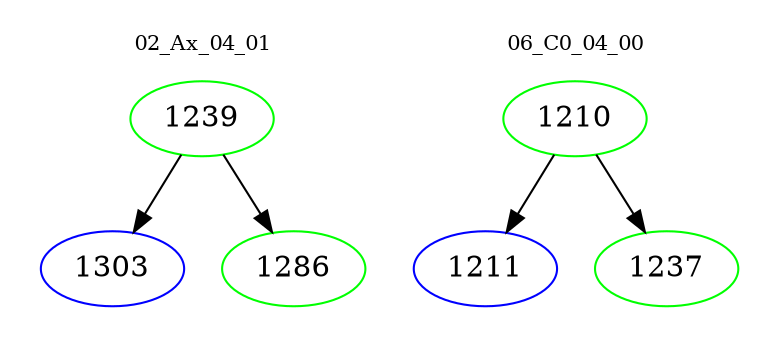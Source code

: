 digraph{
subgraph cluster_0 {
color = white
label = "02_Ax_04_01";
fontsize=10;
T0_1239 [label="1239", color="green"]
T0_1239 -> T0_1303 [color="black"]
T0_1303 [label="1303", color="blue"]
T0_1239 -> T0_1286 [color="black"]
T0_1286 [label="1286", color="green"]
}
subgraph cluster_1 {
color = white
label = "06_C0_04_00";
fontsize=10;
T1_1210 [label="1210", color="green"]
T1_1210 -> T1_1211 [color="black"]
T1_1211 [label="1211", color="blue"]
T1_1210 -> T1_1237 [color="black"]
T1_1237 [label="1237", color="green"]
}
}
